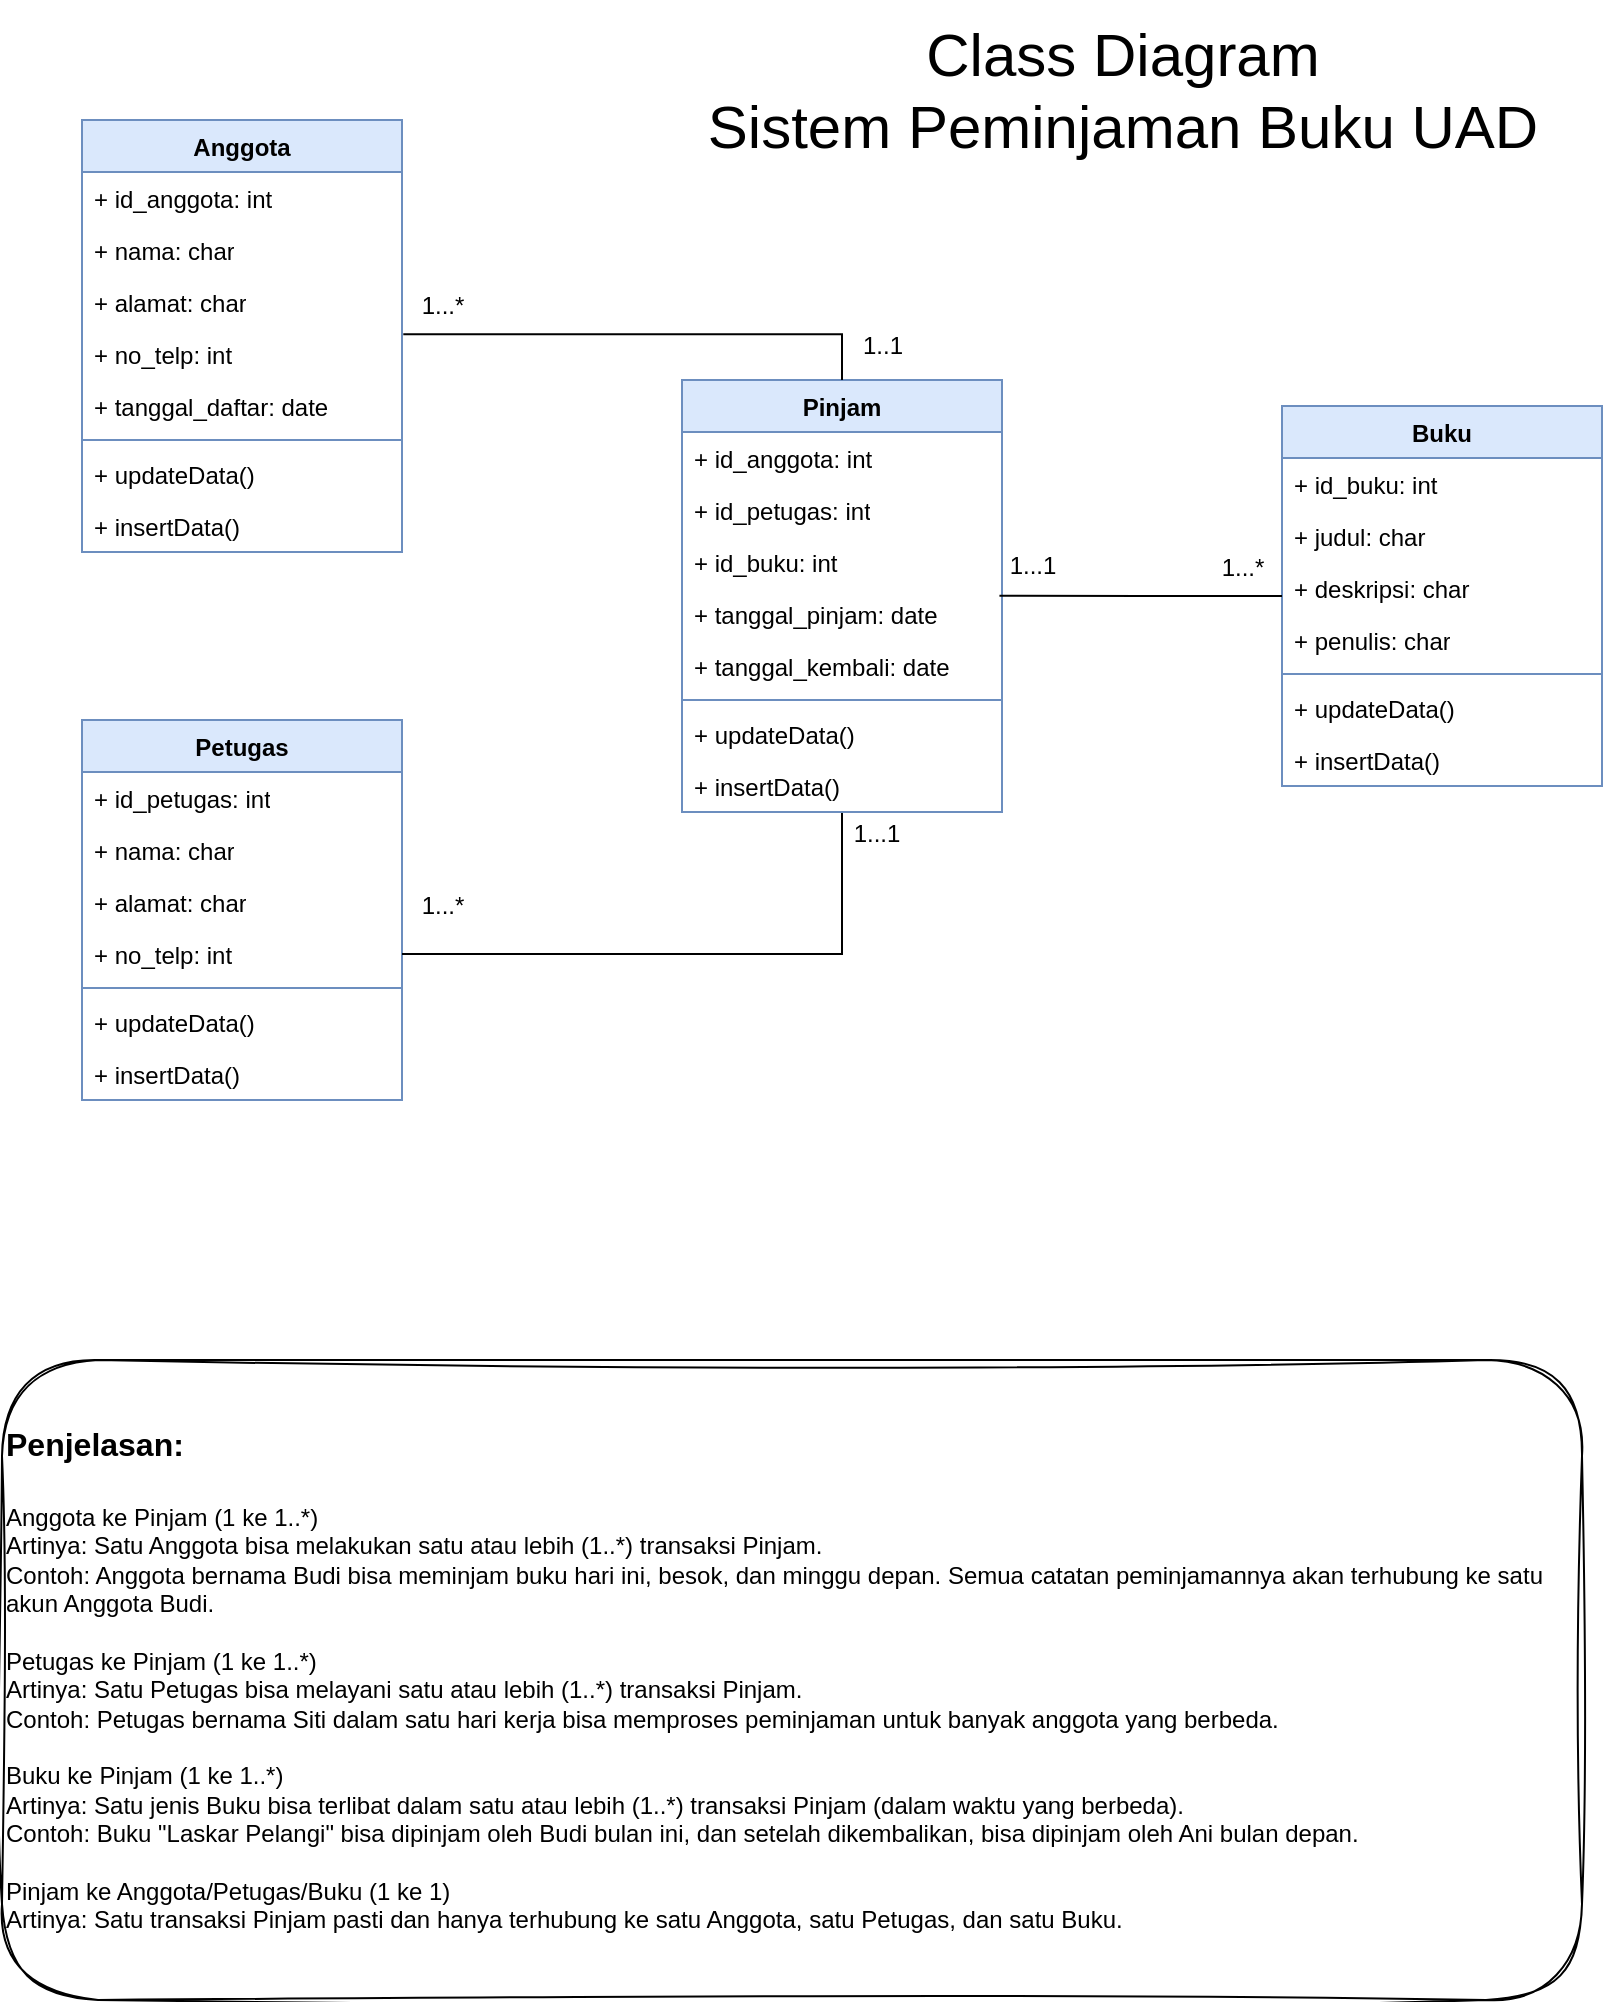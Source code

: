 <mxfile version="27.1.4" pages="2">
  <diagram name="langkah-praktikum" id="bEMSPuOxaOqIkTHK3YBc">
    <mxGraphModel dx="1293" dy="713" grid="1" gridSize="10" guides="1" tooltips="1" connect="1" arrows="1" fold="1" page="1" pageScale="1" pageWidth="850" pageHeight="1100" math="0" shadow="0">
      <root>
        <mxCell id="0" />
        <mxCell id="1" parent="0" />
        <mxCell id="r6iavy3FRf1oQPRihyIH-13" value="Petugas" style="swimlane;fontStyle=1;align=center;verticalAlign=top;childLayout=stackLayout;horizontal=1;startSize=26;horizontalStack=0;resizeParent=1;resizeParentMax=0;resizeLast=0;collapsible=1;marginBottom=0;whiteSpace=wrap;html=1;fillColor=#dae8fc;strokeColor=#6c8ebf;" vertex="1" parent="1">
          <mxGeometry x="70" y="400" width="160" height="190" as="geometry" />
        </mxCell>
        <mxCell id="r6iavy3FRf1oQPRihyIH-14" value="+ id_petugas: int" style="text;strokeColor=none;fillColor=none;align=left;verticalAlign=top;spacingLeft=4;spacingRight=4;overflow=hidden;rotatable=0;points=[[0,0.5],[1,0.5]];portConstraint=eastwest;whiteSpace=wrap;html=1;" vertex="1" parent="r6iavy3FRf1oQPRihyIH-13">
          <mxGeometry y="26" width="160" height="26" as="geometry" />
        </mxCell>
        <mxCell id="r6iavy3FRf1oQPRihyIH-32" value="+ nama: char" style="text;strokeColor=none;fillColor=none;align=left;verticalAlign=top;spacingLeft=4;spacingRight=4;overflow=hidden;rotatable=0;points=[[0,0.5],[1,0.5]];portConstraint=eastwest;whiteSpace=wrap;html=1;" vertex="1" parent="r6iavy3FRf1oQPRihyIH-13">
          <mxGeometry y="52" width="160" height="26" as="geometry" />
        </mxCell>
        <mxCell id="r6iavy3FRf1oQPRihyIH-31" value="+ alamat: char" style="text;strokeColor=none;fillColor=none;align=left;verticalAlign=top;spacingLeft=4;spacingRight=4;overflow=hidden;rotatable=0;points=[[0,0.5],[1,0.5]];portConstraint=eastwest;whiteSpace=wrap;html=1;" vertex="1" parent="r6iavy3FRf1oQPRihyIH-13">
          <mxGeometry y="78" width="160" height="26" as="geometry" />
        </mxCell>
        <mxCell id="r6iavy3FRf1oQPRihyIH-30" value="+ no_telp: int" style="text;strokeColor=none;fillColor=none;align=left;verticalAlign=top;spacingLeft=4;spacingRight=4;overflow=hidden;rotatable=0;points=[[0,0.5],[1,0.5]];portConstraint=eastwest;whiteSpace=wrap;html=1;" vertex="1" parent="r6iavy3FRf1oQPRihyIH-13">
          <mxGeometry y="104" width="160" height="26" as="geometry" />
        </mxCell>
        <mxCell id="r6iavy3FRf1oQPRihyIH-15" value="" style="line;strokeWidth=1;fillColor=none;align=left;verticalAlign=middle;spacingTop=-1;spacingLeft=3;spacingRight=3;rotatable=0;labelPosition=right;points=[];portConstraint=eastwest;strokeColor=inherit;" vertex="1" parent="r6iavy3FRf1oQPRihyIH-13">
          <mxGeometry y="130" width="160" height="8" as="geometry" />
        </mxCell>
        <mxCell id="r6iavy3FRf1oQPRihyIH-16" value="+ updateData()" style="text;strokeColor=none;fillColor=none;align=left;verticalAlign=top;spacingLeft=4;spacingRight=4;overflow=hidden;rotatable=0;points=[[0,0.5],[1,0.5]];portConstraint=eastwest;whiteSpace=wrap;html=1;" vertex="1" parent="r6iavy3FRf1oQPRihyIH-13">
          <mxGeometry y="138" width="160" height="26" as="geometry" />
        </mxCell>
        <mxCell id="r6iavy3FRf1oQPRihyIH-33" value="+ insertData()" style="text;strokeColor=none;fillColor=none;align=left;verticalAlign=top;spacingLeft=4;spacingRight=4;overflow=hidden;rotatable=0;points=[[0,0.5],[1,0.5]];portConstraint=eastwest;whiteSpace=wrap;html=1;" vertex="1" parent="r6iavy3FRf1oQPRihyIH-13">
          <mxGeometry y="164" width="160" height="26" as="geometry" />
        </mxCell>
        <mxCell id="r6iavy3FRf1oQPRihyIH-17" value="Anggota" style="swimlane;fontStyle=1;align=center;verticalAlign=top;childLayout=stackLayout;horizontal=1;startSize=26;horizontalStack=0;resizeParent=1;resizeParentMax=0;resizeLast=0;collapsible=1;marginBottom=0;whiteSpace=wrap;html=1;fillColor=#dae8fc;strokeColor=#6c8ebf;" vertex="1" parent="1">
          <mxGeometry x="70" y="100" width="160" height="216" as="geometry" />
        </mxCell>
        <mxCell id="r6iavy3FRf1oQPRihyIH-18" value="+ id_anggota: int" style="text;strokeColor=none;fillColor=none;align=left;verticalAlign=top;spacingLeft=4;spacingRight=4;overflow=hidden;rotatable=0;points=[[0,0.5],[1,0.5]];portConstraint=eastwest;whiteSpace=wrap;html=1;" vertex="1" parent="r6iavy3FRf1oQPRihyIH-17">
          <mxGeometry y="26" width="160" height="26" as="geometry" />
        </mxCell>
        <mxCell id="r6iavy3FRf1oQPRihyIH-24" value="+ nama: char" style="text;strokeColor=none;fillColor=none;align=left;verticalAlign=top;spacingLeft=4;spacingRight=4;overflow=hidden;rotatable=0;points=[[0,0.5],[1,0.5]];portConstraint=eastwest;whiteSpace=wrap;html=1;" vertex="1" parent="r6iavy3FRf1oQPRihyIH-17">
          <mxGeometry y="52" width="160" height="26" as="geometry" />
        </mxCell>
        <mxCell id="r6iavy3FRf1oQPRihyIH-25" value="+ alamat: char" style="text;strokeColor=none;fillColor=none;align=left;verticalAlign=top;spacingLeft=4;spacingRight=4;overflow=hidden;rotatable=0;points=[[0,0.5],[1,0.5]];portConstraint=eastwest;whiteSpace=wrap;html=1;" vertex="1" parent="r6iavy3FRf1oQPRihyIH-17">
          <mxGeometry y="78" width="160" height="26" as="geometry" />
        </mxCell>
        <mxCell id="r6iavy3FRf1oQPRihyIH-26" value="+ no_telp: int" style="text;strokeColor=none;fillColor=none;align=left;verticalAlign=top;spacingLeft=4;spacingRight=4;overflow=hidden;rotatable=0;points=[[0,0.5],[1,0.5]];portConstraint=eastwest;whiteSpace=wrap;html=1;" vertex="1" parent="r6iavy3FRf1oQPRihyIH-17">
          <mxGeometry y="104" width="160" height="26" as="geometry" />
        </mxCell>
        <mxCell id="r6iavy3FRf1oQPRihyIH-27" value="+ tanggal_daftar: date" style="text;strokeColor=none;fillColor=none;align=left;verticalAlign=top;spacingLeft=4;spacingRight=4;overflow=hidden;rotatable=0;points=[[0,0.5],[1,0.5]];portConstraint=eastwest;whiteSpace=wrap;html=1;" vertex="1" parent="r6iavy3FRf1oQPRihyIH-17">
          <mxGeometry y="130" width="160" height="26" as="geometry" />
        </mxCell>
        <mxCell id="r6iavy3FRf1oQPRihyIH-19" value="" style="line;strokeWidth=1;fillColor=none;align=left;verticalAlign=middle;spacingTop=-1;spacingLeft=3;spacingRight=3;rotatable=0;labelPosition=right;points=[];portConstraint=eastwest;strokeColor=inherit;" vertex="1" parent="r6iavy3FRf1oQPRihyIH-17">
          <mxGeometry y="156" width="160" height="8" as="geometry" />
        </mxCell>
        <mxCell id="r6iavy3FRf1oQPRihyIH-20" value="+ updateData()" style="text;strokeColor=none;fillColor=none;align=left;verticalAlign=top;spacingLeft=4;spacingRight=4;overflow=hidden;rotatable=0;points=[[0,0.5],[1,0.5]];portConstraint=eastwest;whiteSpace=wrap;html=1;" vertex="1" parent="r6iavy3FRf1oQPRihyIH-17">
          <mxGeometry y="164" width="160" height="26" as="geometry" />
        </mxCell>
        <mxCell id="r6iavy3FRf1oQPRihyIH-29" value="+ insertData()" style="text;strokeColor=none;fillColor=none;align=left;verticalAlign=top;spacingLeft=4;spacingRight=4;overflow=hidden;rotatable=0;points=[[0,0.5],[1,0.5]];portConstraint=eastwest;whiteSpace=wrap;html=1;" vertex="1" parent="r6iavy3FRf1oQPRihyIH-17">
          <mxGeometry y="190" width="160" height="26" as="geometry" />
        </mxCell>
        <mxCell id="r6iavy3FRf1oQPRihyIH-53" style="edgeStyle=orthogonalEdgeStyle;rounded=0;orthogonalLoop=1;jettySize=auto;html=1;entryX=1;entryY=0.5;entryDx=0;entryDy=0;endArrow=none;startFill=0;" edge="1" parent="1" source="r6iavy3FRf1oQPRihyIH-34" target="r6iavy3FRf1oQPRihyIH-30">
          <mxGeometry relative="1" as="geometry" />
        </mxCell>
        <mxCell id="r6iavy3FRf1oQPRihyIH-34" value="Pinjam" style="swimlane;fontStyle=1;align=center;verticalAlign=top;childLayout=stackLayout;horizontal=1;startSize=26;horizontalStack=0;resizeParent=1;resizeParentMax=0;resizeLast=0;collapsible=1;marginBottom=0;whiteSpace=wrap;html=1;fillColor=#dae8fc;strokeColor=#6c8ebf;" vertex="1" parent="1">
          <mxGeometry x="370" y="230" width="160" height="216" as="geometry" />
        </mxCell>
        <mxCell id="r6iavy3FRf1oQPRihyIH-35" value="+ id_anggota: int" style="text;strokeColor=none;fillColor=none;align=left;verticalAlign=top;spacingLeft=4;spacingRight=4;overflow=hidden;rotatable=0;points=[[0,0.5],[1,0.5]];portConstraint=eastwest;whiteSpace=wrap;html=1;" vertex="1" parent="r6iavy3FRf1oQPRihyIH-34">
          <mxGeometry y="26" width="160" height="26" as="geometry" />
        </mxCell>
        <mxCell id="r6iavy3FRf1oQPRihyIH-36" value="+ id_petugas: int" style="text;strokeColor=none;fillColor=none;align=left;verticalAlign=top;spacingLeft=4;spacingRight=4;overflow=hidden;rotatable=0;points=[[0,0.5],[1,0.5]];portConstraint=eastwest;whiteSpace=wrap;html=1;" vertex="1" parent="r6iavy3FRf1oQPRihyIH-34">
          <mxGeometry y="52" width="160" height="26" as="geometry" />
        </mxCell>
        <mxCell id="r6iavy3FRf1oQPRihyIH-37" value="+ id_buku: int" style="text;strokeColor=none;fillColor=none;align=left;verticalAlign=top;spacingLeft=4;spacingRight=4;overflow=hidden;rotatable=0;points=[[0,0.5],[1,0.5]];portConstraint=eastwest;whiteSpace=wrap;html=1;" vertex="1" parent="r6iavy3FRf1oQPRihyIH-34">
          <mxGeometry y="78" width="160" height="26" as="geometry" />
        </mxCell>
        <mxCell id="r6iavy3FRf1oQPRihyIH-38" value="+ tanggal_pinjam: date" style="text;strokeColor=none;fillColor=none;align=left;verticalAlign=top;spacingLeft=4;spacingRight=4;overflow=hidden;rotatable=0;points=[[0,0.5],[1,0.5]];portConstraint=eastwest;whiteSpace=wrap;html=1;" vertex="1" parent="r6iavy3FRf1oQPRihyIH-34">
          <mxGeometry y="104" width="160" height="26" as="geometry" />
        </mxCell>
        <mxCell id="r6iavy3FRf1oQPRihyIH-39" value="+ tanggal_kembali: date" style="text;strokeColor=none;fillColor=none;align=left;verticalAlign=top;spacingLeft=4;spacingRight=4;overflow=hidden;rotatable=0;points=[[0,0.5],[1,0.5]];portConstraint=eastwest;whiteSpace=wrap;html=1;" vertex="1" parent="r6iavy3FRf1oQPRihyIH-34">
          <mxGeometry y="130" width="160" height="26" as="geometry" />
        </mxCell>
        <mxCell id="r6iavy3FRf1oQPRihyIH-40" value="" style="line;strokeWidth=1;fillColor=none;align=left;verticalAlign=middle;spacingTop=-1;spacingLeft=3;spacingRight=3;rotatable=0;labelPosition=right;points=[];portConstraint=eastwest;strokeColor=inherit;" vertex="1" parent="r6iavy3FRf1oQPRihyIH-34">
          <mxGeometry y="156" width="160" height="8" as="geometry" />
        </mxCell>
        <mxCell id="r6iavy3FRf1oQPRihyIH-41" value="+ updateData()" style="text;strokeColor=none;fillColor=none;align=left;verticalAlign=top;spacingLeft=4;spacingRight=4;overflow=hidden;rotatable=0;points=[[0,0.5],[1,0.5]];portConstraint=eastwest;whiteSpace=wrap;html=1;" vertex="1" parent="r6iavy3FRf1oQPRihyIH-34">
          <mxGeometry y="164" width="160" height="26" as="geometry" />
        </mxCell>
        <mxCell id="r6iavy3FRf1oQPRihyIH-42" value="+ insertData()" style="text;strokeColor=none;fillColor=none;align=left;verticalAlign=top;spacingLeft=4;spacingRight=4;overflow=hidden;rotatable=0;points=[[0,0.5],[1,0.5]];portConstraint=eastwest;whiteSpace=wrap;html=1;" vertex="1" parent="r6iavy3FRf1oQPRihyIH-34">
          <mxGeometry y="190" width="160" height="26" as="geometry" />
        </mxCell>
        <mxCell id="r6iavy3FRf1oQPRihyIH-43" value="Buku" style="swimlane;fontStyle=1;align=center;verticalAlign=top;childLayout=stackLayout;horizontal=1;startSize=26;horizontalStack=0;resizeParent=1;resizeParentMax=0;resizeLast=0;collapsible=1;marginBottom=0;whiteSpace=wrap;html=1;fillColor=#dae8fc;strokeColor=#6c8ebf;" vertex="1" parent="1">
          <mxGeometry x="670" y="243" width="160" height="190" as="geometry" />
        </mxCell>
        <mxCell id="r6iavy3FRf1oQPRihyIH-44" value="+ id_buku: int" style="text;strokeColor=none;fillColor=none;align=left;verticalAlign=top;spacingLeft=4;spacingRight=4;overflow=hidden;rotatable=0;points=[[0,0.5],[1,0.5]];portConstraint=eastwest;whiteSpace=wrap;html=1;" vertex="1" parent="r6iavy3FRf1oQPRihyIH-43">
          <mxGeometry y="26" width="160" height="26" as="geometry" />
        </mxCell>
        <mxCell id="r6iavy3FRf1oQPRihyIH-45" value="+ judul: char" style="text;strokeColor=none;fillColor=none;align=left;verticalAlign=top;spacingLeft=4;spacingRight=4;overflow=hidden;rotatable=0;points=[[0,0.5],[1,0.5]];portConstraint=eastwest;whiteSpace=wrap;html=1;" vertex="1" parent="r6iavy3FRf1oQPRihyIH-43">
          <mxGeometry y="52" width="160" height="26" as="geometry" />
        </mxCell>
        <mxCell id="r6iavy3FRf1oQPRihyIH-46" value="+ deskripsi: char" style="text;strokeColor=none;fillColor=none;align=left;verticalAlign=top;spacingLeft=4;spacingRight=4;overflow=hidden;rotatable=0;points=[[0,0.5],[1,0.5]];portConstraint=eastwest;whiteSpace=wrap;html=1;" vertex="1" parent="r6iavy3FRf1oQPRihyIH-43">
          <mxGeometry y="78" width="160" height="26" as="geometry" />
        </mxCell>
        <mxCell id="r6iavy3FRf1oQPRihyIH-47" value="+ penulis: char" style="text;strokeColor=none;fillColor=none;align=left;verticalAlign=top;spacingLeft=4;spacingRight=4;overflow=hidden;rotatable=0;points=[[0,0.5],[1,0.5]];portConstraint=eastwest;whiteSpace=wrap;html=1;" vertex="1" parent="r6iavy3FRf1oQPRihyIH-43">
          <mxGeometry y="104" width="160" height="26" as="geometry" />
        </mxCell>
        <mxCell id="r6iavy3FRf1oQPRihyIH-49" value="" style="line;strokeWidth=1;fillColor=none;align=left;verticalAlign=middle;spacingTop=-1;spacingLeft=3;spacingRight=3;rotatable=0;labelPosition=right;points=[];portConstraint=eastwest;strokeColor=inherit;" vertex="1" parent="r6iavy3FRf1oQPRihyIH-43">
          <mxGeometry y="130" width="160" height="8" as="geometry" />
        </mxCell>
        <mxCell id="r6iavy3FRf1oQPRihyIH-50" value="+ updateData()" style="text;strokeColor=none;fillColor=none;align=left;verticalAlign=top;spacingLeft=4;spacingRight=4;overflow=hidden;rotatable=0;points=[[0,0.5],[1,0.5]];portConstraint=eastwest;whiteSpace=wrap;html=1;" vertex="1" parent="r6iavy3FRf1oQPRihyIH-43">
          <mxGeometry y="138" width="160" height="26" as="geometry" />
        </mxCell>
        <mxCell id="r6iavy3FRf1oQPRihyIH-51" value="+ insertData()" style="text;strokeColor=none;fillColor=none;align=left;verticalAlign=top;spacingLeft=4;spacingRight=4;overflow=hidden;rotatable=0;points=[[0,0.5],[1,0.5]];portConstraint=eastwest;whiteSpace=wrap;html=1;" vertex="1" parent="r6iavy3FRf1oQPRihyIH-43">
          <mxGeometry y="164" width="160" height="26" as="geometry" />
        </mxCell>
        <mxCell id="r6iavy3FRf1oQPRihyIH-52" style="edgeStyle=orthogonalEdgeStyle;rounded=0;orthogonalLoop=1;jettySize=auto;html=1;entryX=1.004;entryY=1.118;entryDx=0;entryDy=0;entryPerimeter=0;endArrow=none;startFill=0;" edge="1" parent="1" source="r6iavy3FRf1oQPRihyIH-34" target="r6iavy3FRf1oQPRihyIH-25">
          <mxGeometry relative="1" as="geometry" />
        </mxCell>
        <mxCell id="r6iavy3FRf1oQPRihyIH-54" style="edgeStyle=orthogonalEdgeStyle;rounded=0;orthogonalLoop=1;jettySize=auto;html=1;endArrow=none;startFill=0;entryX=0.992;entryY=0.148;entryDx=0;entryDy=0;entryPerimeter=0;" edge="1" parent="1" source="r6iavy3FRf1oQPRihyIH-43" target="r6iavy3FRf1oQPRihyIH-38">
          <mxGeometry relative="1" as="geometry">
            <mxPoint x="540" y="337" as="targetPoint" />
          </mxGeometry>
        </mxCell>
        <mxCell id="r6iavy3FRf1oQPRihyIH-56" value="1...*" style="text;html=1;align=center;verticalAlign=middle;resizable=0;points=[];autosize=1;strokeColor=none;fillColor=none;" vertex="1" parent="1">
          <mxGeometry x="230" y="178" width="40" height="30" as="geometry" />
        </mxCell>
        <mxCell id="r6iavy3FRf1oQPRihyIH-57" value="1...*" style="text;html=1;align=center;verticalAlign=middle;resizable=0;points=[];autosize=1;strokeColor=none;fillColor=none;" vertex="1" parent="1">
          <mxGeometry x="230" y="478" width="40" height="30" as="geometry" />
        </mxCell>
        <mxCell id="r6iavy3FRf1oQPRihyIH-58" value="1...1" style="text;html=1;align=center;verticalAlign=middle;resizable=0;points=[];autosize=1;strokeColor=none;fillColor=none;" vertex="1" parent="1">
          <mxGeometry x="442" y="442" width="50" height="30" as="geometry" />
        </mxCell>
        <mxCell id="r6iavy3FRf1oQPRihyIH-59" value="1..1" style="text;html=1;align=center;verticalAlign=middle;resizable=0;points=[];autosize=1;strokeColor=none;fillColor=none;" vertex="1" parent="1">
          <mxGeometry x="450" y="198" width="40" height="30" as="geometry" />
        </mxCell>
        <mxCell id="r6iavy3FRf1oQPRihyIH-60" value="1...1" style="text;html=1;align=center;verticalAlign=middle;resizable=0;points=[];autosize=1;strokeColor=none;fillColor=none;" vertex="1" parent="1">
          <mxGeometry x="520" y="308" width="50" height="30" as="geometry" />
        </mxCell>
        <mxCell id="r6iavy3FRf1oQPRihyIH-61" value="1...*" style="text;html=1;align=center;verticalAlign=middle;resizable=0;points=[];autosize=1;strokeColor=none;fillColor=none;" vertex="1" parent="1">
          <mxGeometry x="630" y="309" width="40" height="30" as="geometry" />
        </mxCell>
        <mxCell id="cY-dz4Pxnk2DMqHWPl4b-2" value="&lt;b&gt;&lt;font style=&quot;font-size: 16px;&quot;&gt;Penjelasan:&lt;/font&gt;&lt;/b&gt;&lt;div&gt;&lt;span style=&quot;font-size: 16px;&quot;&gt;&lt;b&gt;&lt;br&gt;&lt;/b&gt;&lt;/span&gt;&lt;div&gt;&lt;div&gt;&lt;span style=&quot;background-color: light-dark(#ffffff, var(--ge-dark-color, #121212));&quot;&gt;Anggota ke Pinjam (1 ke 1..*)&lt;/span&gt;&lt;/div&gt;&lt;div&gt;&lt;span style=&quot;background-color: transparent; color: light-dark(rgb(0, 0, 0), rgb(255, 255, 255));&quot;&gt;Artinya: Satu Anggota bisa melakukan satu atau lebih (1..*) transaksi Pinjam.&lt;/span&gt;&lt;/div&gt;&lt;div&gt;Contoh: Anggota bernama Budi bisa meminjam buku hari ini, besok, dan minggu depan. Semua catatan peminjamannya akan terhubung ke satu akun Anggota Budi.&lt;/div&gt;&lt;div&gt;&lt;br&gt;&lt;/div&gt;&lt;div&gt;Petugas ke Pinjam (1 ke 1..*)&lt;/div&gt;&lt;div&gt;&lt;span style=&quot;background-color: transparent; color: light-dark(rgb(0, 0, 0), rgb(255, 255, 255));&quot;&gt;Artinya: Satu Petugas bisa melayani satu atau lebih (1..*) transaksi Pinjam.&lt;/span&gt;&lt;/div&gt;&lt;div&gt;Contoh: Petugas bernama Siti dalam satu hari kerja bisa memproses peminjaman untuk banyak anggota yang berbeda.&lt;/div&gt;&lt;div&gt;&lt;br&gt;&lt;/div&gt;&lt;div&gt;Buku ke Pinjam (1 ke 1..*)&lt;/div&gt;&lt;div&gt;&lt;span style=&quot;background-color: transparent; color: light-dark(rgb(0, 0, 0), rgb(255, 255, 255));&quot;&gt;Artinya: Satu jenis Buku bisa terlibat dalam satu atau lebih (1..*) transaksi Pinjam (dalam waktu yang berbeda).&lt;/span&gt;&lt;/div&gt;&lt;div&gt;Contoh: Buku &quot;Laskar Pelangi&quot; bisa dipinjam oleh Budi bulan ini, dan setelah dikembalikan, bisa dipinjam oleh Ani bulan depan.&lt;/div&gt;&lt;div&gt;&lt;br&gt;&lt;/div&gt;&lt;div&gt;Pinjam ke Anggota/Petugas/Buku (1 ke 1)&lt;/div&gt;&lt;div&gt;&lt;span style=&quot;background-color: transparent; color: light-dark(rgb(0, 0, 0), rgb(255, 255, 255));&quot;&gt;Artinya: Satu transaksi Pinjam pasti dan hanya terhubung ke satu Anggota, satu Petugas, dan satu Buku.&lt;/span&gt;&lt;/div&gt;&lt;/div&gt;&lt;/div&gt;" style="whiteSpace=wrap;html=1;align=left;sketch=1;curveFitting=1;jiggle=2;shadow=0;rounded=1;glass=0;" vertex="1" parent="1">
          <mxGeometry x="30" y="720" width="790" height="320" as="geometry" />
        </mxCell>
        <mxCell id="TP805fpKuJknPfPBhUTo-1" value="&lt;font style=&quot;font-size: 30px; background-color: light-dark(#ffffff, var(--ge-dark-color, #121212));&quot;&gt;Class Diagram&lt;/font&gt;&lt;div&gt;&lt;font style=&quot;font-size: 30px; background-color: light-dark(#ffffff, var(--ge-dark-color, #121212));&quot;&gt;Sistem Peminjaman Buku UAD&lt;/font&gt;&lt;/div&gt;" style="text;html=1;align=center;verticalAlign=middle;resizable=0;points=[];autosize=1;strokeColor=none;fillColor=none;" vertex="1" parent="1">
          <mxGeometry x="370" y="40" width="440" height="90" as="geometry" />
        </mxCell>
      </root>
    </mxGraphModel>
  </diagram>
  <diagram id="lX0ff7ZGNLLHFg2nWwim" name="kuis">
    <mxGraphModel dx="627" dy="1914" grid="1" gridSize="10" guides="1" tooltips="1" connect="1" arrows="1" fold="1" page="1" pageScale="1" pageWidth="850" pageHeight="1100" math="0" shadow="0">
      <root>
        <mxCell id="0" />
        <mxCell id="1" parent="0" />
        <mxCell id="QQFtNk9VMRH80ekxPbSV-65" style="edgeStyle=orthogonalEdgeStyle;rounded=0;orthogonalLoop=1;jettySize=auto;html=1;endArrow=none;startFill=0;" edge="1" parent="1" source="QQFtNk9VMRH80ekxPbSV-1">
          <mxGeometry relative="1" as="geometry">
            <mxPoint x="1380" y="294" as="targetPoint" />
          </mxGeometry>
        </mxCell>
        <mxCell id="QQFtNk9VMRH80ekxPbSV-1" value="Kustomer" style="swimlane;fontStyle=1;align=center;verticalAlign=top;childLayout=stackLayout;horizontal=1;startSize=26;horizontalStack=0;resizeParent=1;resizeParentMax=0;resizeLast=0;collapsible=1;marginBottom=0;whiteSpace=wrap;html=1;fillColor=#dae8fc;strokeColor=#6c8ebf;" vertex="1" parent="1">
          <mxGeometry x="1000" y="160" width="160" height="268" as="geometry" />
        </mxCell>
        <mxCell id="QQFtNk9VMRH80ekxPbSV-2" value="+ id_kustomer: int" style="text;strokeColor=none;fillColor=none;align=left;verticalAlign=top;spacingLeft=4;spacingRight=4;overflow=hidden;rotatable=0;points=[[0,0.5],[1,0.5]];portConstraint=eastwest;whiteSpace=wrap;html=1;" vertex="1" parent="QQFtNk9VMRH80ekxPbSV-1">
          <mxGeometry y="26" width="160" height="26" as="geometry" />
        </mxCell>
        <mxCell id="QQFtNk9VMRH80ekxPbSV-3" value="+ nama: char" style="text;strokeColor=none;fillColor=none;align=left;verticalAlign=top;spacingLeft=4;spacingRight=4;overflow=hidden;rotatable=0;points=[[0,0.5],[1,0.5]];portConstraint=eastwest;whiteSpace=wrap;html=1;" vertex="1" parent="QQFtNk9VMRH80ekxPbSV-1">
          <mxGeometry y="52" width="160" height="26" as="geometry" />
        </mxCell>
        <mxCell id="QQFtNk9VMRH80ekxPbSV-4" value="+ alamat: char" style="text;strokeColor=none;fillColor=none;align=left;verticalAlign=top;spacingLeft=4;spacingRight=4;overflow=hidden;rotatable=0;points=[[0,0.5],[1,0.5]];portConstraint=eastwest;whiteSpace=wrap;html=1;" vertex="1" parent="QQFtNk9VMRH80ekxPbSV-1">
          <mxGeometry y="78" width="160" height="26" as="geometry" />
        </mxCell>
        <mxCell id="QQFtNk9VMRH80ekxPbSV-5" value="+ no_telp: int" style="text;strokeColor=none;fillColor=none;align=left;verticalAlign=top;spacingLeft=4;spacingRight=4;overflow=hidden;rotatable=0;points=[[0,0.5],[1,0.5]];portConstraint=eastwest;whiteSpace=wrap;html=1;" vertex="1" parent="QQFtNk9VMRH80ekxPbSV-1">
          <mxGeometry y="104" width="160" height="26" as="geometry" />
        </mxCell>
        <mxCell id="QQFtNk9VMRH80ekxPbSV-6" value="+ email: char" style="text;strokeColor=none;fillColor=none;align=left;verticalAlign=top;spacingLeft=4;spacingRight=4;overflow=hidden;rotatable=0;points=[[0,0.5],[1,0.5]];portConstraint=eastwest;whiteSpace=wrap;html=1;" vertex="1" parent="QQFtNk9VMRH80ekxPbSV-1">
          <mxGeometry y="130" width="160" height="26" as="geometry" />
        </mxCell>
        <mxCell id="QQFtNk9VMRH80ekxPbSV-7" value="" style="line;strokeWidth=1;fillColor=none;align=left;verticalAlign=middle;spacingTop=-1;spacingLeft=3;spacingRight=3;rotatable=0;labelPosition=right;points=[];portConstraint=eastwest;strokeColor=inherit;" vertex="1" parent="QQFtNk9VMRH80ekxPbSV-1">
          <mxGeometry y="156" width="160" height="8" as="geometry" />
        </mxCell>
        <mxCell id="QQFtNk9VMRH80ekxPbSV-57" value="+ placeOrder()" style="text;strokeColor=none;fillColor=none;align=left;verticalAlign=top;spacingLeft=4;spacingRight=4;overflow=hidden;rotatable=0;points=[[0,0.5],[1,0.5]];portConstraint=eastwest;whiteSpace=wrap;html=1;" vertex="1" parent="QQFtNk9VMRH80ekxPbSV-1">
          <mxGeometry y="164" width="160" height="26" as="geometry" />
        </mxCell>
        <mxCell id="QQFtNk9VMRH80ekxPbSV-56" value="+ viewOrderHistory()" style="text;strokeColor=none;fillColor=none;align=left;verticalAlign=top;spacingLeft=4;spacingRight=4;overflow=hidden;rotatable=0;points=[[0,0.5],[1,0.5]];portConstraint=eastwest;whiteSpace=wrap;html=1;" vertex="1" parent="QQFtNk9VMRH80ekxPbSV-1">
          <mxGeometry y="190" width="160" height="26" as="geometry" />
        </mxCell>
        <mxCell id="QQFtNk9VMRH80ekxPbSV-8" value="+ updateProfile()" style="text;strokeColor=none;fillColor=none;align=left;verticalAlign=top;spacingLeft=4;spacingRight=4;overflow=hidden;rotatable=0;points=[[0,0.5],[1,0.5]];portConstraint=eastwest;whiteSpace=wrap;html=1;" vertex="1" parent="QQFtNk9VMRH80ekxPbSV-1">
          <mxGeometry y="216" width="160" height="26" as="geometry" />
        </mxCell>
        <mxCell id="QQFtNk9VMRH80ekxPbSV-9" value="+ cancelOrder" style="text;strokeColor=none;fillColor=none;align=left;verticalAlign=top;spacingLeft=4;spacingRight=4;overflow=hidden;rotatable=0;points=[[0,0.5],[1,0.5]];portConstraint=eastwest;whiteSpace=wrap;html=1;" vertex="1" parent="QQFtNk9VMRH80ekxPbSV-1">
          <mxGeometry y="242" width="160" height="26" as="geometry" />
        </mxCell>
        <mxCell id="QQFtNk9VMRH80ekxPbSV-66" style="edgeStyle=orthogonalEdgeStyle;rounded=0;orthogonalLoop=1;jettySize=auto;html=1;endArrow=none;startFill=0;" edge="1" parent="1" source="QQFtNk9VMRH80ekxPbSV-10">
          <mxGeometry relative="1" as="geometry">
            <mxPoint x="1550" y="294" as="targetPoint" />
          </mxGeometry>
        </mxCell>
        <mxCell id="QQFtNk9VMRH80ekxPbSV-10" value="Restoran" style="swimlane;fontStyle=1;align=center;verticalAlign=top;childLayout=stackLayout;horizontal=1;startSize=26;horizontalStack=0;resizeParent=1;resizeParentMax=0;resizeLast=0;collapsible=1;marginBottom=0;whiteSpace=wrap;html=1;fillColor=#dae8fc;strokeColor=#6c8ebf;" vertex="1" parent="1">
          <mxGeometry x="1760" y="173" width="160" height="242" as="geometry" />
        </mxCell>
        <mxCell id="QQFtNk9VMRH80ekxPbSV-11" value="+ id_restoran: int" style="text;strokeColor=none;fillColor=none;align=left;verticalAlign=top;spacingLeft=4;spacingRight=4;overflow=hidden;rotatable=0;points=[[0,0.5],[1,0.5]];portConstraint=eastwest;whiteSpace=wrap;html=1;" vertex="1" parent="QQFtNk9VMRH80ekxPbSV-10">
          <mxGeometry y="26" width="160" height="26" as="geometry" />
        </mxCell>
        <mxCell id="QQFtNk9VMRH80ekxPbSV-12" value="+ nama: char" style="text;strokeColor=none;fillColor=none;align=left;verticalAlign=top;spacingLeft=4;spacingRight=4;overflow=hidden;rotatable=0;points=[[0,0.5],[1,0.5]];portConstraint=eastwest;whiteSpace=wrap;html=1;" vertex="1" parent="QQFtNk9VMRH80ekxPbSV-10">
          <mxGeometry y="52" width="160" height="26" as="geometry" />
        </mxCell>
        <mxCell id="QQFtNk9VMRH80ekxPbSV-13" value="+ alamat: char" style="text;strokeColor=none;fillColor=none;align=left;verticalAlign=top;spacingLeft=4;spacingRight=4;overflow=hidden;rotatable=0;points=[[0,0.5],[1,0.5]];portConstraint=eastwest;whiteSpace=wrap;html=1;" vertex="1" parent="QQFtNk9VMRH80ekxPbSV-10">
          <mxGeometry y="78" width="160" height="26" as="geometry" />
        </mxCell>
        <mxCell id="QQFtNk9VMRH80ekxPbSV-14" value="+ rating" style="text;strokeColor=none;fillColor=none;align=left;verticalAlign=top;spacingLeft=4;spacingRight=4;overflow=hidden;rotatable=0;points=[[0,0.5],[1,0.5]];portConstraint=eastwest;whiteSpace=wrap;html=1;" vertex="1" parent="QQFtNk9VMRH80ekxPbSV-10">
          <mxGeometry y="104" width="160" height="26" as="geometry" />
        </mxCell>
        <mxCell id="QQFtNk9VMRH80ekxPbSV-16" value="" style="line;strokeWidth=1;fillColor=none;align=left;verticalAlign=middle;spacingTop=-1;spacingLeft=3;spacingRight=3;rotatable=0;labelPosition=right;points=[];portConstraint=eastwest;strokeColor=inherit;" vertex="1" parent="QQFtNk9VMRH80ekxPbSV-10">
          <mxGeometry y="130" width="160" height="8" as="geometry" />
        </mxCell>
        <mxCell id="QQFtNk9VMRH80ekxPbSV-17" value="+&amp;nbsp;addMenuItem()" style="text;strokeColor=none;fillColor=none;align=left;verticalAlign=top;spacingLeft=4;spacingRight=4;overflow=hidden;rotatable=0;points=[[0,0.5],[1,0.5]];portConstraint=eastwest;whiteSpace=wrap;html=1;" vertex="1" parent="QQFtNk9VMRH80ekxPbSV-10">
          <mxGeometry y="138" width="160" height="26" as="geometry" />
        </mxCell>
        <mxCell id="QQFtNk9VMRH80ekxPbSV-18" value="+ updateMenuItem()" style="text;strokeColor=none;fillColor=none;align=left;verticalAlign=top;spacingLeft=4;spacingRight=4;overflow=hidden;rotatable=0;points=[[0,0.5],[1,0.5]];portConstraint=eastwest;whiteSpace=wrap;html=1;" vertex="1" parent="QQFtNk9VMRH80ekxPbSV-10">
          <mxGeometry y="164" width="160" height="26" as="geometry" />
        </mxCell>
        <mxCell id="QQFtNk9VMRH80ekxPbSV-58" value="+&amp;nbsp;removeMenuItem()" style="text;strokeColor=none;fillColor=none;align=left;verticalAlign=top;spacingLeft=4;spacingRight=4;overflow=hidden;rotatable=0;points=[[0,0.5],[1,0.5]];portConstraint=eastwest;whiteSpace=wrap;html=1;" vertex="1" parent="QQFtNk9VMRH80ekxPbSV-10">
          <mxGeometry y="190" width="160" height="26" as="geometry" />
        </mxCell>
        <mxCell id="QQFtNk9VMRH80ekxPbSV-59" value="+&amp;nbsp;updateOrderStatus" style="text;strokeColor=none;fillColor=none;align=left;verticalAlign=top;spacingLeft=4;spacingRight=4;overflow=hidden;rotatable=0;points=[[0,0.5],[1,0.5]];portConstraint=eastwest;whiteSpace=wrap;html=1;" vertex="1" parent="QQFtNk9VMRH80ekxPbSV-10">
          <mxGeometry y="216" width="160" height="26" as="geometry" />
        </mxCell>
        <mxCell id="QQFtNk9VMRH80ekxPbSV-82" style="edgeStyle=orthogonalEdgeStyle;rounded=0;orthogonalLoop=1;jettySize=auto;html=1;endArrow=none;startFill=0;" edge="1" parent="1" source="QQFtNk9VMRH80ekxPbSV-19">
          <mxGeometry relative="1" as="geometry">
            <mxPoint x="1840" y="420" as="targetPoint" />
          </mxGeometry>
        </mxCell>
        <mxCell id="QQFtNk9VMRH80ekxPbSV-19" value="Menu" style="swimlane;fontStyle=1;align=center;verticalAlign=top;childLayout=stackLayout;horizontal=1;startSize=26;horizontalStack=0;resizeParent=1;resizeParentMax=0;resizeLast=0;collapsible=1;marginBottom=0;whiteSpace=wrap;html=1;fillColor=#dae8fc;strokeColor=#6c8ebf;" vertex="1" parent="1">
          <mxGeometry x="1760" y="560" width="160" height="216" as="geometry" />
        </mxCell>
        <mxCell id="QQFtNk9VMRH80ekxPbSV-20" value="+ id_menu:&amp;nbsp; int" style="text;strokeColor=none;fillColor=none;align=left;verticalAlign=top;spacingLeft=4;spacingRight=4;overflow=hidden;rotatable=0;points=[[0,0.5],[1,0.5]];portConstraint=eastwest;whiteSpace=wrap;html=1;" vertex="1" parent="QQFtNk9VMRH80ekxPbSV-19">
          <mxGeometry y="26" width="160" height="26" as="geometry" />
        </mxCell>
        <mxCell id="QQFtNk9VMRH80ekxPbSV-21" value="+ nama: char" style="text;strokeColor=none;fillColor=none;align=left;verticalAlign=top;spacingLeft=4;spacingRight=4;overflow=hidden;rotatable=0;points=[[0,0.5],[1,0.5]];portConstraint=eastwest;whiteSpace=wrap;html=1;" vertex="1" parent="QQFtNk9VMRH80ekxPbSV-19">
          <mxGeometry y="52" width="160" height="26" as="geometry" />
        </mxCell>
        <mxCell id="QQFtNk9VMRH80ekxPbSV-22" value="+ deskripsi: char" style="text;strokeColor=none;fillColor=none;align=left;verticalAlign=top;spacingLeft=4;spacingRight=4;overflow=hidden;rotatable=0;points=[[0,0.5],[1,0.5]];portConstraint=eastwest;whiteSpace=wrap;html=1;" vertex="1" parent="QQFtNk9VMRH80ekxPbSV-19">
          <mxGeometry y="78" width="160" height="26" as="geometry" />
        </mxCell>
        <mxCell id="QQFtNk9VMRH80ekxPbSV-23" value="+ harga: int" style="text;strokeColor=none;fillColor=none;align=left;verticalAlign=top;spacingLeft=4;spacingRight=4;overflow=hidden;rotatable=0;points=[[0,0.5],[1,0.5]];portConstraint=eastwest;whiteSpace=wrap;html=1;" vertex="1" parent="QQFtNk9VMRH80ekxPbSV-19">
          <mxGeometry y="104" width="160" height="26" as="geometry" />
        </mxCell>
        <mxCell id="QQFtNk9VMRH80ekxPbSV-24" value="+ masih_tersedia: bool" style="text;strokeColor=none;fillColor=none;align=left;verticalAlign=top;spacingLeft=4;spacingRight=4;overflow=hidden;rotatable=0;points=[[0,0.5],[1,0.5]];portConstraint=eastwest;whiteSpace=wrap;html=1;" vertex="1" parent="QQFtNk9VMRH80ekxPbSV-19">
          <mxGeometry y="130" width="160" height="26" as="geometry" />
        </mxCell>
        <mxCell id="QQFtNk9VMRH80ekxPbSV-25" value="" style="line;strokeWidth=1;fillColor=none;align=left;verticalAlign=middle;spacingTop=-1;spacingLeft=3;spacingRight=3;rotatable=0;labelPosition=right;points=[];portConstraint=eastwest;strokeColor=inherit;" vertex="1" parent="QQFtNk9VMRH80ekxPbSV-19">
          <mxGeometry y="156" width="160" height="8" as="geometry" />
        </mxCell>
        <mxCell id="QQFtNk9VMRH80ekxPbSV-26" value="+&amp;nbsp;displayDetails()" style="text;strokeColor=none;fillColor=none;align=left;verticalAlign=top;spacingLeft=4;spacingRight=4;overflow=hidden;rotatable=0;points=[[0,0.5],[1,0.5]];portConstraint=eastwest;whiteSpace=wrap;html=1;" vertex="1" parent="QQFtNk9VMRH80ekxPbSV-19">
          <mxGeometry y="164" width="160" height="26" as="geometry" />
        </mxCell>
        <mxCell id="QQFtNk9VMRH80ekxPbSV-27" value="+ updatePrice()" style="text;strokeColor=none;fillColor=none;align=left;verticalAlign=top;spacingLeft=4;spacingRight=4;overflow=hidden;rotatable=0;points=[[0,0.5],[1,0.5]];portConstraint=eastwest;whiteSpace=wrap;html=1;" vertex="1" parent="QQFtNk9VMRH80ekxPbSV-19">
          <mxGeometry y="190" width="160" height="26" as="geometry" />
        </mxCell>
        <mxCell id="QQFtNk9VMRH80ekxPbSV-28" value="Order" style="swimlane;fontStyle=1;align=center;verticalAlign=top;childLayout=stackLayout;horizontal=1;startSize=26;horizontalStack=0;resizeParent=1;resizeParentMax=0;resizeLast=0;collapsible=1;marginBottom=0;whiteSpace=wrap;html=1;fillColor=#dae8fc;strokeColor=#6c8ebf;" vertex="1" parent="1">
          <mxGeometry x="1385" y="160" width="160" height="268" as="geometry" />
        </mxCell>
        <mxCell id="QQFtNk9VMRH80ekxPbSV-29" value="+ id_order: int" style="text;strokeColor=none;fillColor=none;align=left;verticalAlign=top;spacingLeft=4;spacingRight=4;overflow=hidden;rotatable=0;points=[[0,0.5],[1,0.5]];portConstraint=eastwest;whiteSpace=wrap;html=1;" vertex="1" parent="QQFtNk9VMRH80ekxPbSV-28">
          <mxGeometry y="26" width="160" height="26" as="geometry" />
        </mxCell>
        <mxCell id="QQFtNk9VMRH80ekxPbSV-31" value="+ alamat_pengiriman: char" style="text;strokeColor=none;fillColor=none;align=left;verticalAlign=top;spacingLeft=4;spacingRight=4;overflow=hidden;rotatable=0;points=[[0,0.5],[1,0.5]];portConstraint=eastwest;whiteSpace=wrap;html=1;" vertex="1" parent="QQFtNk9VMRH80ekxPbSV-28">
          <mxGeometry y="52" width="160" height="26" as="geometry" />
        </mxCell>
        <mxCell id="QQFtNk9VMRH80ekxPbSV-33" value="+ tanggal_order: date" style="text;strokeColor=none;fillColor=none;align=left;verticalAlign=top;spacingLeft=4;spacingRight=4;overflow=hidden;rotatable=0;points=[[0,0.5],[1,0.5]];portConstraint=eastwest;whiteSpace=wrap;html=1;" vertex="1" parent="QQFtNk9VMRH80ekxPbSV-28">
          <mxGeometry y="78" width="160" height="26" as="geometry" />
        </mxCell>
        <mxCell id="QQFtNk9VMRH80ekxPbSV-30" value="+ total: int" style="text;strokeColor=none;fillColor=none;align=left;verticalAlign=top;spacingLeft=4;spacingRight=4;overflow=hidden;rotatable=0;points=[[0,0.5],[1,0.5]];portConstraint=eastwest;whiteSpace=wrap;html=1;" vertex="1" parent="QQFtNk9VMRH80ekxPbSV-28">
          <mxGeometry y="104" width="160" height="26" as="geometry" />
        </mxCell>
        <mxCell id="QQFtNk9VMRH80ekxPbSV-32" value="+ status: char" style="text;strokeColor=none;fillColor=none;align=left;verticalAlign=top;spacingLeft=4;spacingRight=4;overflow=hidden;rotatable=0;points=[[0,0.5],[1,0.5]];portConstraint=eastwest;whiteSpace=wrap;html=1;" vertex="1" parent="QQFtNk9VMRH80ekxPbSV-28">
          <mxGeometry y="130" width="160" height="26" as="geometry" />
        </mxCell>
        <mxCell id="QQFtNk9VMRH80ekxPbSV-34" value="" style="line;strokeWidth=1;fillColor=none;align=left;verticalAlign=middle;spacingTop=-1;spacingLeft=3;spacingRight=3;rotatable=0;labelPosition=right;points=[];portConstraint=eastwest;strokeColor=inherit;" vertex="1" parent="QQFtNk9VMRH80ekxPbSV-28">
          <mxGeometry y="156" width="160" height="8" as="geometry" />
        </mxCell>
        <mxCell id="QQFtNk9VMRH80ekxPbSV-35" value="+ calculateTotal()" style="text;strokeColor=none;fillColor=none;align=left;verticalAlign=top;spacingLeft=4;spacingRight=4;overflow=hidden;rotatable=0;points=[[0,0.5],[1,0.5]];portConstraint=eastwest;whiteSpace=wrap;html=1;" vertex="1" parent="QQFtNk9VMRH80ekxPbSV-28">
          <mxGeometry y="164" width="160" height="26" as="geometry" />
        </mxCell>
        <mxCell id="QQFtNk9VMRH80ekxPbSV-36" value="+&amp;nbsp;addOrderDetail()" style="text;strokeColor=none;fillColor=none;align=left;verticalAlign=top;spacingLeft=4;spacingRight=4;overflow=hidden;rotatable=0;points=[[0,0.5],[1,0.5]];portConstraint=eastwest;whiteSpace=wrap;html=1;" vertex="1" parent="QQFtNk9VMRH80ekxPbSV-28">
          <mxGeometry y="190" width="160" height="26" as="geometry" />
        </mxCell>
        <mxCell id="QQFtNk9VMRH80ekxPbSV-60" value="+&amp;nbsp;updateStatus()" style="text;strokeColor=none;fillColor=none;align=left;verticalAlign=top;spacingLeft=4;spacingRight=4;overflow=hidden;rotatable=0;points=[[0,0.5],[1,0.5]];portConstraint=eastwest;whiteSpace=wrap;html=1;" vertex="1" parent="QQFtNk9VMRH80ekxPbSV-28">
          <mxGeometry y="216" width="160" height="26" as="geometry" />
        </mxCell>
        <mxCell id="QQFtNk9VMRH80ekxPbSV-61" value="+&amp;nbsp;assignCourier()" style="text;strokeColor=none;fillColor=none;align=left;verticalAlign=top;spacingLeft=4;spacingRight=4;overflow=hidden;rotatable=0;points=[[0,0.5],[1,0.5]];portConstraint=eastwest;whiteSpace=wrap;html=1;" vertex="1" parent="QQFtNk9VMRH80ekxPbSV-28">
          <mxGeometry y="242" width="160" height="26" as="geometry" />
        </mxCell>
        <mxCell id="QQFtNk9VMRH80ekxPbSV-46" value="Kurir" style="swimlane;fontStyle=1;align=center;verticalAlign=top;childLayout=stackLayout;horizontal=1;startSize=26;horizontalStack=0;resizeParent=1;resizeParentMax=0;resizeLast=0;collapsible=1;marginBottom=0;whiteSpace=wrap;html=1;fillColor=#dae8fc;strokeColor=#6c8ebf;" vertex="1" parent="1">
          <mxGeometry x="1385" y="610" width="160" height="242" as="geometry" />
        </mxCell>
        <mxCell id="QQFtNk9VMRH80ekxPbSV-47" value="+ id_kurir: int" style="text;strokeColor=none;fillColor=none;align=left;verticalAlign=top;spacingLeft=4;spacingRight=4;overflow=hidden;rotatable=0;points=[[0,0.5],[1,0.5]];portConstraint=eastwest;whiteSpace=wrap;html=1;" vertex="1" parent="QQFtNk9VMRH80ekxPbSV-46">
          <mxGeometry y="26" width="160" height="26" as="geometry" />
        </mxCell>
        <mxCell id="QQFtNk9VMRH80ekxPbSV-48" value="+ nama: char" style="text;strokeColor=none;fillColor=none;align=left;verticalAlign=top;spacingLeft=4;spacingRight=4;overflow=hidden;rotatable=0;points=[[0,0.5],[1,0.5]];portConstraint=eastwest;whiteSpace=wrap;html=1;" vertex="1" parent="QQFtNk9VMRH80ekxPbSV-46">
          <mxGeometry y="52" width="160" height="26" as="geometry" />
        </mxCell>
        <mxCell id="QQFtNk9VMRH80ekxPbSV-49" value="+ jenis_kendaraan: char" style="text;strokeColor=none;fillColor=none;align=left;verticalAlign=top;spacingLeft=4;spacingRight=4;overflow=hidden;rotatable=0;points=[[0,0.5],[1,0.5]];portConstraint=eastwest;whiteSpace=wrap;html=1;" vertex="1" parent="QQFtNk9VMRH80ekxPbSV-46">
          <mxGeometry y="78" width="160" height="26" as="geometry" />
        </mxCell>
        <mxCell id="QQFtNk9VMRH80ekxPbSV-50" value="+ no_telp: int" style="text;strokeColor=none;fillColor=none;align=left;verticalAlign=top;spacingLeft=4;spacingRight=4;overflow=hidden;rotatable=0;points=[[0,0.5],[1,0.5]];portConstraint=eastwest;whiteSpace=wrap;html=1;" vertex="1" parent="QQFtNk9VMRH80ekxPbSV-46">
          <mxGeometry y="104" width="160" height="26" as="geometry" />
        </mxCell>
        <mxCell id="QQFtNk9VMRH80ekxPbSV-52" value="" style="line;strokeWidth=1;fillColor=none;align=left;verticalAlign=middle;spacingTop=-1;spacingLeft=3;spacingRight=3;rotatable=0;labelPosition=right;points=[];portConstraint=eastwest;strokeColor=inherit;" vertex="1" parent="QQFtNk9VMRH80ekxPbSV-46">
          <mxGeometry y="130" width="160" height="8" as="geometry" />
        </mxCell>
        <mxCell id="QQFtNk9VMRH80ekxPbSV-53" value="+&amp;nbsp;acceptOrder()" style="text;strokeColor=none;fillColor=none;align=left;verticalAlign=top;spacingLeft=4;spacingRight=4;overflow=hidden;rotatable=0;points=[[0,0.5],[1,0.5]];portConstraint=eastwest;whiteSpace=wrap;html=1;" vertex="1" parent="QQFtNk9VMRH80ekxPbSV-46">
          <mxGeometry y="138" width="160" height="26" as="geometry" />
        </mxCell>
        <mxCell id="QQFtNk9VMRH80ekxPbSV-63" value="+&amp;nbsp;markAsPickedUp()" style="text;strokeColor=none;fillColor=none;align=left;verticalAlign=top;spacingLeft=4;spacingRight=4;overflow=hidden;rotatable=0;points=[[0,0.5],[1,0.5]];portConstraint=eastwest;whiteSpace=wrap;html=1;" vertex="1" parent="QQFtNk9VMRH80ekxPbSV-46">
          <mxGeometry y="164" width="160" height="26" as="geometry" />
        </mxCell>
        <mxCell id="QQFtNk9VMRH80ekxPbSV-64" value="+&amp;nbsp;markAsDelivered()" style="text;strokeColor=none;fillColor=none;align=left;verticalAlign=top;spacingLeft=4;spacingRight=4;overflow=hidden;rotatable=0;points=[[0,0.5],[1,0.5]];portConstraint=eastwest;whiteSpace=wrap;html=1;" vertex="1" parent="QQFtNk9VMRH80ekxPbSV-46">
          <mxGeometry y="190" width="160" height="26" as="geometry" />
        </mxCell>
        <mxCell id="QQFtNk9VMRH80ekxPbSV-54" value="+&amp;nbsp;updateLocation()" style="text;strokeColor=none;fillColor=none;align=left;verticalAlign=top;spacingLeft=4;spacingRight=4;overflow=hidden;rotatable=0;points=[[0,0.5],[1,0.5]];portConstraint=eastwest;whiteSpace=wrap;html=1;" vertex="1" parent="QQFtNk9VMRH80ekxPbSV-46">
          <mxGeometry y="216" width="160" height="26" as="geometry" />
        </mxCell>
        <mxCell id="-jWbErJQ2-Mm0jZMghq1-6" style="edgeStyle=orthogonalEdgeStyle;rounded=0;orthogonalLoop=1;jettySize=auto;html=1;endArrow=none;startFill=0;" edge="1" parent="1" source="QQFtNk9VMRH80ekxPbSV-68" target="QQFtNk9VMRH80ekxPbSV-28">
          <mxGeometry relative="1" as="geometry" />
        </mxCell>
        <mxCell id="QQFtNk9VMRH80ekxPbSV-68" value="DetailOrder" style="swimlane;fontStyle=1;align=center;verticalAlign=top;childLayout=stackLayout;horizontal=1;startSize=26;horizontalStack=0;resizeParent=1;resizeParentMax=0;resizeLast=0;collapsible=1;marginBottom=0;whiteSpace=wrap;html=1;fillColor=#dae8fc;strokeColor=#6c8ebf;" vertex="1" parent="1">
          <mxGeometry x="1385" y="-80" width="160" height="138" as="geometry" />
        </mxCell>
        <mxCell id="QQFtNk9VMRH80ekxPbSV-69" value="+ id_order_detail: int" style="text;strokeColor=none;fillColor=none;align=left;verticalAlign=top;spacingLeft=4;spacingRight=4;overflow=hidden;rotatable=0;points=[[0,0.5],[1,0.5]];portConstraint=eastwest;whiteSpace=wrap;html=1;" vertex="1" parent="QQFtNk9VMRH80ekxPbSV-68">
          <mxGeometry y="26" width="160" height="26" as="geometry" />
        </mxCell>
        <mxCell id="QQFtNk9VMRH80ekxPbSV-70" value="+ kuantitas: int" style="text;strokeColor=none;fillColor=none;align=left;verticalAlign=top;spacingLeft=4;spacingRight=4;overflow=hidden;rotatable=0;points=[[0,0.5],[1,0.5]];portConstraint=eastwest;whiteSpace=wrap;html=1;" vertex="1" parent="QQFtNk9VMRH80ekxPbSV-68">
          <mxGeometry y="52" width="160" height="26" as="geometry" />
        </mxCell>
        <mxCell id="QQFtNk9VMRH80ekxPbSV-71" value="+ sub_total: int" style="text;strokeColor=none;fillColor=none;align=left;verticalAlign=top;spacingLeft=4;spacingRight=4;overflow=hidden;rotatable=0;points=[[0,0.5],[1,0.5]];portConstraint=eastwest;whiteSpace=wrap;html=1;" vertex="1" parent="QQFtNk9VMRH80ekxPbSV-68">
          <mxGeometry y="78" width="160" height="26" as="geometry" />
        </mxCell>
        <mxCell id="QQFtNk9VMRH80ekxPbSV-73" value="" style="line;strokeWidth=1;fillColor=none;align=left;verticalAlign=middle;spacingTop=-1;spacingLeft=3;spacingRight=3;rotatable=0;labelPosition=right;points=[];portConstraint=eastwest;strokeColor=inherit;" vertex="1" parent="QQFtNk9VMRH80ekxPbSV-68">
          <mxGeometry y="104" width="160" height="8" as="geometry" />
        </mxCell>
        <mxCell id="QQFtNk9VMRH80ekxPbSV-74" value="+&amp;nbsp;calculateSubtotal()" style="text;strokeColor=none;fillColor=none;align=left;verticalAlign=top;spacingLeft=4;spacingRight=4;overflow=hidden;rotatable=0;points=[[0,0.5],[1,0.5]];portConstraint=eastwest;whiteSpace=wrap;html=1;" vertex="1" parent="QQFtNk9VMRH80ekxPbSV-68">
          <mxGeometry y="112" width="160" height="26" as="geometry" />
        </mxCell>
        <mxCell id="-jWbErJQ2-Mm0jZMghq1-1" value="1...*" style="text;html=1;align=center;verticalAlign=middle;resizable=0;points=[];autosize=1;strokeColor=none;fillColor=none;" vertex="1" parent="1">
          <mxGeometry x="1160" y="258" width="40" height="30" as="geometry" />
        </mxCell>
        <mxCell id="-jWbErJQ2-Mm0jZMghq1-2" value="1...1" style="text;html=1;align=center;verticalAlign=middle;resizable=0;points=[];autosize=1;strokeColor=none;fillColor=none;" vertex="1" parent="1">
          <mxGeometry x="1330" y="258" width="50" height="30" as="geometry" />
        </mxCell>
        <mxCell id="-jWbErJQ2-Mm0jZMghq1-3" value="1...*" style="text;html=1;align=center;verticalAlign=middle;resizable=0;points=[];autosize=1;strokeColor=none;fillColor=none;" vertex="1" parent="1">
          <mxGeometry x="1720" y="258" width="40" height="30" as="geometry" />
        </mxCell>
        <mxCell id="-jWbErJQ2-Mm0jZMghq1-4" value="1...1" style="text;html=1;align=center;verticalAlign=middle;resizable=0;points=[];autosize=1;strokeColor=none;fillColor=none;" vertex="1" parent="1">
          <mxGeometry x="1535" y="258" width="50" height="30" as="geometry" />
        </mxCell>
        <mxCell id="-jWbErJQ2-Mm0jZMghq1-5" value="1...1" style="text;html=1;align=center;verticalAlign=middle;resizable=0;points=[];autosize=1;strokeColor=none;fillColor=none;" vertex="1" parent="1">
          <mxGeometry x="1455" y="428" width="50" height="30" as="geometry" />
        </mxCell>
        <mxCell id="-jWbErJQ2-Mm0jZMghq1-7" style="edgeStyle=orthogonalEdgeStyle;rounded=0;orthogonalLoop=1;jettySize=auto;html=1;entryX=0.115;entryY=0.143;entryDx=0;entryDy=0;entryPerimeter=0;endArrow=none;startFill=0;" edge="1" parent="1" source="QQFtNk9VMRH80ekxPbSV-46">
          <mxGeometry relative="1" as="geometry">
            <mxPoint x="1464.6" y="429.29" as="targetPoint" />
          </mxGeometry>
        </mxCell>
        <mxCell id="-jWbErJQ2-Mm0jZMghq1-8" value="1...*" style="text;html=1;align=center;verticalAlign=middle;resizable=0;points=[];autosize=1;strokeColor=none;fillColor=none;" vertex="1" parent="1">
          <mxGeometry x="1460" y="578" width="40" height="30" as="geometry" />
        </mxCell>
        <mxCell id="-jWbErJQ2-Mm0jZMghq1-9" value="1...*" style="text;html=1;align=center;verticalAlign=middle;resizable=0;points=[];autosize=1;strokeColor=none;fillColor=none;" vertex="1" parent="1">
          <mxGeometry x="1840" y="408" width="40" height="30" as="geometry" />
        </mxCell>
        <mxCell id="-jWbErJQ2-Mm0jZMghq1-10" value="1...1" style="text;html=1;align=center;verticalAlign=middle;resizable=0;points=[];autosize=1;strokeColor=none;fillColor=none;" vertex="1" parent="1">
          <mxGeometry x="1835" y="530" width="50" height="30" as="geometry" />
        </mxCell>
        <mxCell id="-jWbErJQ2-Mm0jZMghq1-11" value="1...*" style="text;html=1;align=center;verticalAlign=middle;resizable=0;points=[];autosize=1;strokeColor=none;fillColor=none;" vertex="1" parent="1">
          <mxGeometry x="1460" y="128" width="40" height="30" as="geometry" />
        </mxCell>
        <mxCell id="-jWbErJQ2-Mm0jZMghq1-12" value="&lt;font style=&quot;font-size: 30px;&quot;&gt;Studi Kasus: Sistem Pemesanan&lt;/font&gt;&lt;div&gt;&lt;font style=&quot;font-size: 30px;&quot;&gt;Makanan Online&lt;/font&gt;&lt;/div&gt;" style="text;html=1;align=center;verticalAlign=middle;resizable=0;points=[];autosize=1;strokeColor=#6c8ebf;fillColor=#dae8fc;" vertex="1" parent="1">
          <mxGeometry x="1570" y="10" width="460" height="90" as="geometry" />
        </mxCell>
      </root>
    </mxGraphModel>
  </diagram>
</mxfile>
